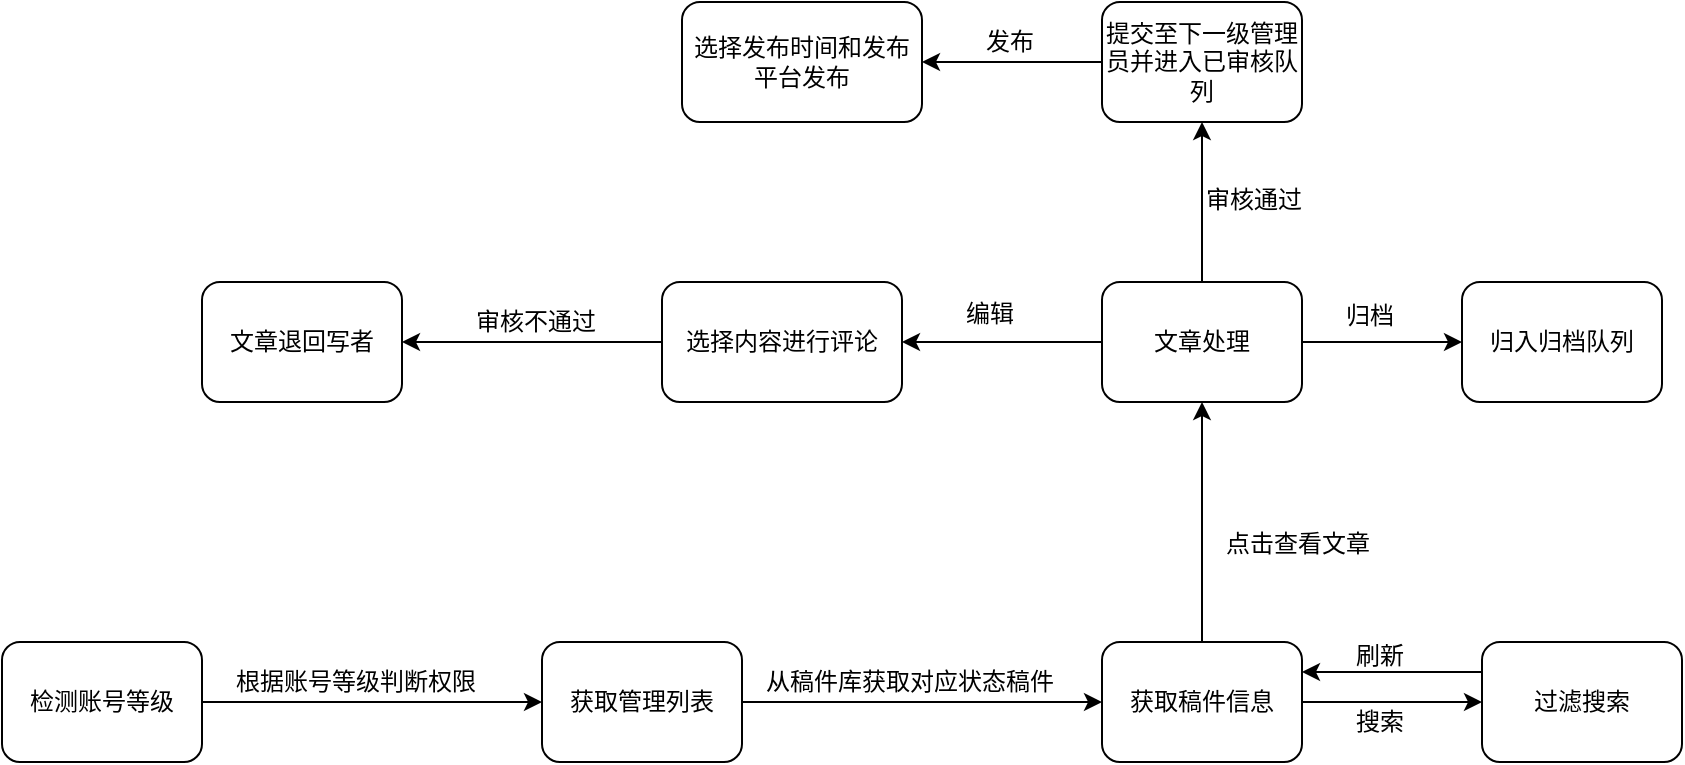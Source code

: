 <mxfile version="11.3.0" type="device" pages="1"><diagram id="kLkyTT4RMx1ix4jsi-1U" name="Page-1"><mxGraphModel dx="893" dy="660" grid="1" gridSize="10" guides="1" tooltips="1" connect="1" arrows="1" fold="1" page="1" pageScale="1" pageWidth="827" pageHeight="1169" math="0" shadow="0"><root><mxCell id="0"/><mxCell id="1" parent="0"/><mxCell id="tALjxmtl_QlfxuPl-_zF-3" style="edgeStyle=orthogonalEdgeStyle;rounded=0;orthogonalLoop=1;jettySize=auto;html=1;exitX=1;exitY=0.5;exitDx=0;exitDy=0;entryX=0;entryY=0.5;entryDx=0;entryDy=0;" parent="1" source="tALjxmtl_QlfxuPl-_zF-1" target="tALjxmtl_QlfxuPl-_zF-2" edge="1"><mxGeometry relative="1" as="geometry"/></mxCell><mxCell id="tALjxmtl_QlfxuPl-_zF-1" value="检测账号等级" style="rounded=1;whiteSpace=wrap;html=1;" parent="1" vertex="1"><mxGeometry x="30" y="420" width="100" height="60" as="geometry"/></mxCell><mxCell id="tALjxmtl_QlfxuPl-_zF-5" style="edgeStyle=orthogonalEdgeStyle;rounded=0;orthogonalLoop=1;jettySize=auto;html=1;exitX=1;exitY=0.5;exitDx=0;exitDy=0;" parent="1" source="tALjxmtl_QlfxuPl-_zF-2" target="tALjxmtl_QlfxuPl-_zF-4" edge="1"><mxGeometry relative="1" as="geometry"/></mxCell><mxCell id="tALjxmtl_QlfxuPl-_zF-2" value="获取管理列表" style="rounded=1;whiteSpace=wrap;html=1;" parent="1" vertex="1"><mxGeometry x="300" y="420" width="100" height="60" as="geometry"/></mxCell><mxCell id="tALjxmtl_QlfxuPl-_zF-12" value="" style="edgeStyle=orthogonalEdgeStyle;rounded=0;orthogonalLoop=1;jettySize=auto;html=1;" parent="1" source="tALjxmtl_QlfxuPl-_zF-4" target="tALjxmtl_QlfxuPl-_zF-11" edge="1"><mxGeometry relative="1" as="geometry"/></mxCell><mxCell id="tALjxmtl_QlfxuPl-_zF-14" value="" style="edgeStyle=orthogonalEdgeStyle;rounded=0;orthogonalLoop=1;jettySize=auto;html=1;" parent="1" source="tALjxmtl_QlfxuPl-_zF-4" target="tALjxmtl_QlfxuPl-_zF-13" edge="1"><mxGeometry relative="1" as="geometry"/></mxCell><mxCell id="tALjxmtl_QlfxuPl-_zF-4" value="获取稿件信息" style="rounded=1;whiteSpace=wrap;html=1;" parent="1" vertex="1"><mxGeometry x="580" y="420" width="100" height="60" as="geometry"/></mxCell><mxCell id="tALjxmtl_QlfxuPl-_zF-15" style="edgeStyle=orthogonalEdgeStyle;rounded=0;orthogonalLoop=1;jettySize=auto;html=1;exitX=0;exitY=0.25;exitDx=0;exitDy=0;entryX=1;entryY=0.25;entryDx=0;entryDy=0;" parent="1" source="tALjxmtl_QlfxuPl-_zF-13" target="tALjxmtl_QlfxuPl-_zF-4" edge="1"><mxGeometry relative="1" as="geometry"/></mxCell><mxCell id="tALjxmtl_QlfxuPl-_zF-13" value="过滤搜索" style="rounded=1;whiteSpace=wrap;html=1;" parent="1" vertex="1"><mxGeometry x="770" y="420" width="100" height="60" as="geometry"/></mxCell><mxCell id="tALjxmtl_QlfxuPl-_zF-18" value="" style="edgeStyle=orthogonalEdgeStyle;rounded=0;orthogonalLoop=1;jettySize=auto;html=1;" parent="1" source="tALjxmtl_QlfxuPl-_zF-11" target="tALjxmtl_QlfxuPl-_zF-17" edge="1"><mxGeometry relative="1" as="geometry"/></mxCell><mxCell id="tALjxmtl_QlfxuPl-_zF-32" value="" style="edgeStyle=orthogonalEdgeStyle;rounded=0;orthogonalLoop=1;jettySize=auto;html=1;" parent="1" source="tALjxmtl_QlfxuPl-_zF-11" target="tALjxmtl_QlfxuPl-_zF-31" edge="1"><mxGeometry relative="1" as="geometry"/></mxCell><mxCell id="tALjxmtl_QlfxuPl-_zF-39" value="" style="edgeStyle=orthogonalEdgeStyle;rounded=0;orthogonalLoop=1;jettySize=auto;html=1;" parent="1" source="tALjxmtl_QlfxuPl-_zF-11" target="tALjxmtl_QlfxuPl-_zF-38" edge="1"><mxGeometry relative="1" as="geometry"/></mxCell><mxCell id="tALjxmtl_QlfxuPl-_zF-11" value="文章处理" style="rounded=1;whiteSpace=wrap;html=1;" parent="1" vertex="1"><mxGeometry x="580" y="240" width="100" height="60" as="geometry"/></mxCell><mxCell id="tALjxmtl_QlfxuPl-_zF-38" value="归入归档队列" style="rounded=1;whiteSpace=wrap;html=1;" parent="1" vertex="1"><mxGeometry x="760" y="240" width="100" height="60" as="geometry"/></mxCell><mxCell id="tALjxmtl_QlfxuPl-_zF-35" value="" style="edgeStyle=orthogonalEdgeStyle;rounded=0;orthogonalLoop=1;jettySize=auto;html=1;" parent="1" source="tALjxmtl_QlfxuPl-_zF-31" target="tALjxmtl_QlfxuPl-_zF-34" edge="1"><mxGeometry relative="1" as="geometry"/></mxCell><mxCell id="tALjxmtl_QlfxuPl-_zF-31" value="提交至下一级管理员并进入已审核队列" style="rounded=1;whiteSpace=wrap;html=1;" parent="1" vertex="1"><mxGeometry x="580" y="100" width="100" height="60" as="geometry"/></mxCell><mxCell id="tALjxmtl_QlfxuPl-_zF-34" value="选择发布时间和发布平台发布" style="rounded=1;whiteSpace=wrap;html=1;" parent="1" vertex="1"><mxGeometry x="370" y="100" width="120" height="60" as="geometry"/></mxCell><mxCell id="tALjxmtl_QlfxuPl-_zF-29" style="edgeStyle=orthogonalEdgeStyle;rounded=0;orthogonalLoop=1;jettySize=auto;html=1;exitX=0;exitY=0.5;exitDx=0;exitDy=0;entryX=1;entryY=0.5;entryDx=0;entryDy=0;" parent="1" source="tALjxmtl_QlfxuPl-_zF-17" target="tALjxmtl_QlfxuPl-_zF-23" edge="1"><mxGeometry relative="1" as="geometry"/></mxCell><mxCell id="tALjxmtl_QlfxuPl-_zF-17" value="选择内容进行评论" style="rounded=1;whiteSpace=wrap;html=1;" parent="1" vertex="1"><mxGeometry x="360" y="240" width="120" height="60" as="geometry"/></mxCell><mxCell id="tALjxmtl_QlfxuPl-_zF-23" value="文章退回写者" style="rounded=1;whiteSpace=wrap;html=1;" parent="1" vertex="1"><mxGeometry x="130" y="240" width="100" height="60" as="geometry"/></mxCell><mxCell id="tALjxmtl_QlfxuPl-_zF-6" value="根据账号等级判断权限" style="text;html=1;resizable=0;points=[];autosize=1;align=left;verticalAlign=top;spacingTop=-4;" parent="1" vertex="1"><mxGeometry x="145" y="430" width="140" height="20" as="geometry"/></mxCell><mxCell id="tALjxmtl_QlfxuPl-_zF-8" value="从稿件库获取对应状态稿件" style="text;html=1;resizable=0;points=[];autosize=1;align=left;verticalAlign=top;spacingTop=-4;" parent="1" vertex="1"><mxGeometry x="410" y="430" width="160" height="20" as="geometry"/></mxCell><mxCell id="tALjxmtl_QlfxuPl-_zF-20" value="编辑" style="text;html=1;resizable=0;points=[];autosize=1;align=left;verticalAlign=top;spacingTop=-4;" parent="1" vertex="1"><mxGeometry x="510" y="246" width="40" height="20" as="geometry"/></mxCell><mxCell id="tALjxmtl_QlfxuPl-_zF-30" value="审核不通过" style="text;html=1;resizable=0;points=[];autosize=1;align=left;verticalAlign=top;spacingTop=-4;" parent="1" vertex="1"><mxGeometry x="265" y="250" width="80" height="20" as="geometry"/></mxCell><mxCell id="tALjxmtl_QlfxuPl-_zF-33" value="审核通过" style="text;html=1;resizable=0;points=[];autosize=1;align=left;verticalAlign=top;spacingTop=-4;" parent="1" vertex="1"><mxGeometry x="630" y="189" width="60" height="20" as="geometry"/></mxCell><mxCell id="tALjxmtl_QlfxuPl-_zF-36" value="发布" style="text;html=1;resizable=0;points=[];autosize=1;align=left;verticalAlign=top;spacingTop=-4;" parent="1" vertex="1"><mxGeometry x="520" y="110" width="40" height="20" as="geometry"/></mxCell><mxCell id="tALjxmtl_QlfxuPl-_zF-40" value="归档" style="text;html=1;resizable=0;points=[];autosize=1;align=left;verticalAlign=top;spacingTop=-4;" parent="1" vertex="1"><mxGeometry x="700" y="247" width="40" height="20" as="geometry"/></mxCell><mxCell id="tALjxmtl_QlfxuPl-_zF-41" value="点击查看文章" style="text;html=1;resizable=0;points=[];autosize=1;align=left;verticalAlign=top;spacingTop=-4;" parent="1" vertex="1"><mxGeometry x="640" y="361" width="90" height="20" as="geometry"/></mxCell><mxCell id="tALjxmtl_QlfxuPl-_zF-45" value="搜索" style="text;html=1;resizable=0;points=[];autosize=1;align=left;verticalAlign=top;spacingTop=-4;" parent="1" vertex="1"><mxGeometry x="705" y="450" width="40" height="20" as="geometry"/></mxCell><mxCell id="tALjxmtl_QlfxuPl-_zF-46" value="刷新" style="text;html=1;resizable=0;points=[];autosize=1;align=left;verticalAlign=top;spacingTop=-4;" parent="1" vertex="1"><mxGeometry x="705" y="417" width="40" height="20" as="geometry"/></mxCell></root></mxGraphModel></diagram></mxfile>